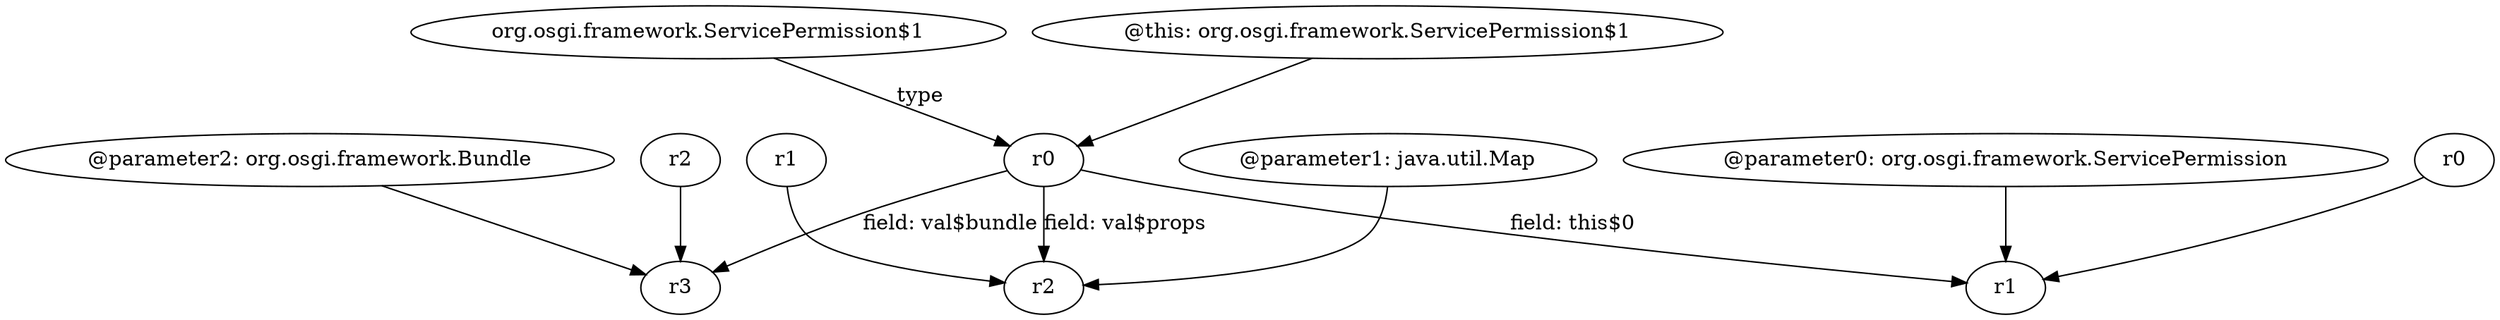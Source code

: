 digraph g {
0[label="org.osgi.framework.ServicePermission$1"]
1[label="r0"]
0->1[label="type"]
2[label="@parameter2: org.osgi.framework.Bundle"]
3[label="r3"]
2->3[label=""]
4[label="r2"]
1->4[label="field: val$props"]
5[label="r2"]
5->3[label=""]
6[label="@parameter1: java.util.Map"]
6->4[label=""]
7[label="@parameter0: org.osgi.framework.ServicePermission"]
8[label="r1"]
7->8[label=""]
1->3[label="field: val$bundle"]
9[label="r0"]
9->8[label=""]
1->8[label="field: this$0"]
10[label="r1"]
10->4[label=""]
11[label="@this: org.osgi.framework.ServicePermission$1"]
11->1[label=""]
}